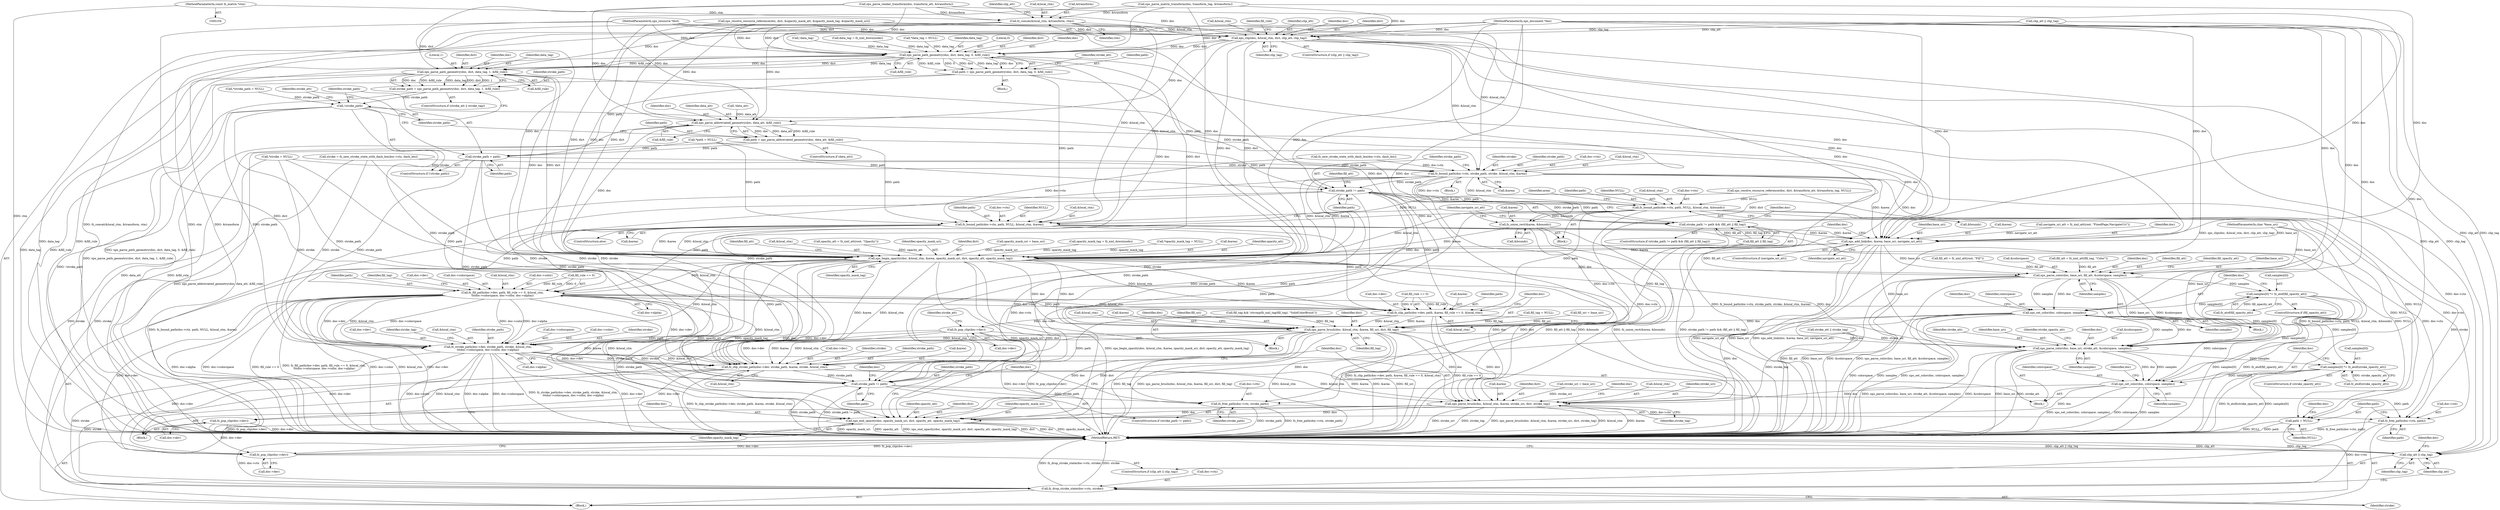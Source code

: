 digraph "0_ghostscript_60dabde18d7fe12b19da8b509bdfee9cc886aafc_3@pointer" {
"1000106" [label="(MethodParameterIn,const fz_matrix *ctm)"];
"1000664" [label="(Call,fz_concat(&local_ctm, &transform, ctm))"];
"1000674" [label="(Call,xps_clip(doc, &local_ctm, dict, clip_att, clip_tag))"];
"1000688" [label="(Call,xps_parse_abbreviated_geometry(doc, data_att, &fill_rule))"];
"1000686" [label="(Call,path = xps_parse_abbreviated_geometry(doc, data_att, &fill_rule))"];
"1000722" [label="(Call,stroke_path = path)"];
"1000730" [label="(Call,fz_bound_path(doc->ctx, stroke_path, stroke, &local_ctm, &area))"];
"1000742" [label="(Call,stroke_path != path)"];
"1000741" [label="(Call,stroke_path != path && (fill_att || fill_tag))"];
"1000750" [label="(Call,fz_bound_path(doc->ctx, path, NULL, &local_ctm, &bounds))"];
"1000760" [label="(Call,fz_union_rect(&area, &bounds))"];
"1000778" [label="(Call,xps_add_link(doc, &area, base_uri, navigate_uri_att))"];
"1000784" [label="(Call,xps_begin_opacity(doc, &local_ctm, &area, opacity_mask_uri, dict, opacity_att, opacity_mask_tag))"];
"1000797" [label="(Call,xps_parse_color(doc, base_uri, fill_att, &colorspace, samples))"];
"1000806" [label="(Call,samples[0] *= fz_atof(fill_opacity_att))"];
"1000812" [label="(Call,xps_set_color(doc, colorspace, samples))"];
"1000850" [label="(Call,xps_parse_brush(doc, &local_ctm, &area, fill_uri, dict, fill_tag))"];
"1000866" [label="(Call,xps_parse_color(doc, base_uri, stroke_att, &colorspace, samples))"];
"1000875" [label="(Call,samples[0] *= fz_atof(stroke_opacity_att))"];
"1000881" [label="(Call,xps_set_color(doc, colorspace, samples))"];
"1000915" [label="(Call,xps_parse_brush(doc, &local_ctm, &area, stroke_uri, dict, stroke_tag))"];
"1000928" [label="(Call,xps_end_opacity(doc, opacity_mask_uri, dict, opacity_att, opacity_mask_tag))"];
"1000885" [label="(Call,fz_stroke_path(doc->dev, stroke_path, stroke, &local_ctm,\n\t\t\tdoc->colorspace, doc->color, doc->alpha))"];
"1000905" [label="(Call,fz_clip_stroke_path(doc->dev, stroke_path, &area, stroke, &local_ctm))"];
"1000924" [label="(Call,fz_pop_clip(doc->dev))"];
"1000960" [label="(Call,fz_pop_clip(doc->dev))"];
"1000935" [label="(Call,stroke_path != path)"];
"1000938" [label="(Call,fz_free_path(doc->ctx, stroke_path))"];
"1000943" [label="(Call,fz_free_path(doc->ctx, path))"];
"1000951" [label="(Call,fz_drop_stroke_state(doc->ctx, stroke))"];
"1000816" [label="(Call,fz_fill_path(doc->dev, path, fill_rule == 0, &local_ctm,\n\t\t\tdoc->colorspace, doc->color, doc->alpha))"];
"1000838" [label="(Call,fz_clip_path(doc->dev, path, &area, fill_rule == 0, &local_ctm))"];
"1000859" [label="(Call,fz_pop_clip(doc->dev))"];
"1000948" [label="(Call,path = NULL)"];
"1000766" [label="(Call,fz_bound_path(doc->ctx, path, NULL, &local_ctm, &area))"];
"1000699" [label="(Call,xps_parse_path_geometry(doc, dict, data_tag, 0, &fill_rule))"];
"1000697" [label="(Call,path = xps_parse_path_geometry(doc, dict, data_tag, 0, &fill_rule))"];
"1000712" [label="(Call,xps_parse_path_geometry(doc, dict, data_tag, 1, &fill_rule))"];
"1000710" [label="(Call,stroke_path = xps_parse_path_geometry(doc, dict, data_tag, 1, &fill_rule))"];
"1000720" [label="(Call,!stroke_path)"];
"1000957" [label="(Call,clip_att || clip_tag)"];
"1000422" [label="(Call,fill_tag = NULL)"];
"1000869" [label="(Identifier,stroke_att)"];
"1000731" [label="(Call,doc->ctx)"];
"1000700" [label="(Identifier,doc)"];
"1000171" [label="(Call,*path = NULL)"];
"1000686" [label="(Call,path = xps_parse_abbreviated_geometry(doc, data_att, &fill_rule))"];
"1000795" [label="(Identifier,fill_att)"];
"1000930" [label="(Identifier,opacity_mask_uri)"];
"1000786" [label="(Call,&local_ctm)"];
"1000672" [label="(Identifier,clip_att)"];
"1000387" [label="(Call,xps_resolve_resource_reference(doc, dict, &opacity_mask_att, &opacity_mask_tag, &opacity_mask_uri))"];
"1000919" [label="(Call,&area)"];
"1000960" [label="(Call,fz_pop_clip(doc->dev))"];
"1000687" [label="(Identifier,path)"];
"1000689" [label="(Identifier,doc)"];
"1000726" [label="(Call,stroke_att || stroke_tag)"];
"1000829" [label="(Call,doc->color)"];
"1000400" [label="(Call,!data_tag)"];
"1000799" [label="(Identifier,base_uri)"];
"1000925" [label="(Call,doc->dev)"];
"1000868" [label="(Identifier,base_uri)"];
"1000782" [label="(Identifier,base_uri)"];
"1000765" [label="(ControlStructure,else)"];
"1000780" [label="(Call,&area)"];
"1000876" [label="(Call,samples[0])"];
"1000210" [label="(Call,opacity_att = fz_xml_att(root, \"Opacity\"))"];
"1000932" [label="(Identifier,opacity_att)"];
"1000783" [label="(Identifier,navigate_uri_att)"];
"1000821" [label="(Call,fill_rule == 0)"];
"1000912" [label="(Identifier,stroke)"];
"1000727" [label="(Identifier,stroke_att)"];
"1000922" [label="(Identifier,dict)"];
"1000884" [label="(Identifier,samples)"];
"1000859" [label="(Call,fz_pop_clip(doc->dev))"];
"1000674" [label="(Call,xps_clip(doc, &local_ctm, dict, clip_att, clip_tag))"];
"1000336" [label="(Call,fill_uri = base_uri)"];
"1000813" [label="(Identifier,doc)"];
"1000909" [label="(Identifier,stroke_path)"];
"1000785" [label="(Identifier,doc)"];
"1000260" [label="(Call,navigate_uri_att = fz_xml_att(root, \"FixedPage.NavigateUri\"))"];
"1000893" [label="(Call,doc->colorspace)"];
"1000820" [label="(Identifier,path)"];
"1000742" [label="(Call,stroke_path != path)"];
"1000864" [label="(Identifier,stroke_att)"];
"1000904" [label="(Block,)"];
"1000200" [label="(Call,fill_att = fz_xml_att(root, \"Fill\"))"];
"1000723" [label="(Identifier,stroke_path)"];
"1000950" [label="(Identifier,NULL)"];
"1000106" [label="(MethodParameterIn,const fz_matrix *ctm)"];
"1000949" [label="(Identifier,path)"];
"1000937" [label="(Identifier,path)"];
"1000807" [label="(Call,samples[0])"];
"1000947" [label="(Identifier,path)"];
"1000910" [label="(Call,&area)"];
"1000778" [label="(Call,xps_add_link(doc, &area, base_uri, navigate_uri_att))"];
"1000896" [label="(Call,doc->color)"];
"1000944" [label="(Call,doc->ctx)"];
"1000736" [label="(Call,&local_ctm)"];
"1000890" [label="(Identifier,stroke)"];
"1000722" [label="(Call,stroke_path = path)"];
"1000866" [label="(Call,xps_parse_color(doc, base_uri, stroke_att, &colorspace, samples))"];
"1000815" [label="(Identifier,samples)"];
"1000934" [label="(ControlStructure,if (stroke_path != path))"];
"1000852" [label="(Call,&local_ctm)"];
"1000774" [label="(Call,&area)"];
"1000790" [label="(Identifier,opacity_mask_uri)"];
"1000743" [label="(Identifier,stroke_path)"];
"1000886" [label="(Call,doc->dev)"];
"1000758" [label="(Call,&bounds)"];
"1000836" [label="(Identifier,fill_tag)"];
"1000839" [label="(Call,doc->dev)"];
"1000361" [label="(Call,xps_resolve_resource_reference(doc, dict, &transform_att, &transform_tag, NULL))"];
"1000791" [label="(Identifier,dict)"];
"1000697" [label="(Call,path = xps_parse_path_geometry(doc, dict, data_tag, 0, &fill_rule))"];
"1000955" [label="(Identifier,stroke)"];
"1000744" [label="(Identifier,path)"];
"1000678" [label="(Identifier,dict)"];
"1000817" [label="(Call,doc->dev)"];
"1000763" [label="(Call,&bounds)"];
"1000716" [label="(Literal,1)"];
"1000708" [label="(Identifier,stroke_att)"];
"1000838" [label="(Call,fz_clip_path(doc->dev, path, &area, fill_rule == 0, &local_ctm))"];
"1000903" [label="(Identifier,stroke_tag)"];
"1000933" [label="(Identifier,opacity_mask_tag)"];
"1000684" [label="(ControlStructure,if (data_att))"];
"1000751" [label="(Call,doc->ctx)"];
"1000688" [label="(Call,xps_parse_abbreviated_geometry(doc, data_att, &fill_rule))"];
"1000691" [label="(Call,&fill_rule)"];
"1000676" [label="(Call,&local_ctm)"];
"1000810" [label="(Call,fz_atof(fill_opacity_att))"];
"1000696" [label="(Block,)"];
"1000710" [label="(Call,stroke_path = xps_parse_path_geometry(doc, dict, data_tag, 1, &fill_rule))"];
"1000854" [label="(Call,&area)"];
"1000766" [label="(Call,fz_bound_path(doc->ctx, path, NULL, &local_ctm, &area))"];
"1000175" [label="(Call,*stroke_path = NULL)"];
"1000929" [label="(Identifier,doc)"];
"1000342" [label="(Call,opacity_mask_uri = base_uri)"];
"1000712" [label="(Call,xps_parse_path_geometry(doc, dict, data_tag, 1, &fill_rule))"];
"1000883" [label="(Identifier,colorspace)"];
"1000745" [label="(Call,fill_att || fill_tag)"];
"1000762" [label="(Identifier,area)"];
"1000292" [label="(Call,opacity_mask_tag = fz_xml_down(node))"];
"1000717" [label="(Call,&fill_rule)"];
"1000754" [label="(Identifier,path)"];
"1000891" [label="(Call,&local_ctm)"];
"1000845" [label="(Call,fill_rule == 0)"];
"1000713" [label="(Identifier,doc)"];
"1000704" [label="(Call,&fill_rule)"];
"1000485" [label="(Call,stroke = fz_new_stroke_state_with_dash_len(doc->ctx, dash_len))"];
"1000143" [label="(Call,*opacity_mask_tag = NULL)"];
"1000665" [label="(Call,&local_ctm)"];
"1000724" [label="(Identifier,path)"];
"1000777" [label="(Identifier,navigate_uri_att)"];
"1000861" [label="(Identifier,doc)"];
"1000942" [label="(Identifier,stroke_path)"];
"1000915" [label="(Call,xps_parse_brush(doc, &local_ctm, &area, stroke_uri, dict, stroke_tag))"];
"1000680" [label="(Identifier,clip_tag)"];
"1000719" [label="(ControlStructure,if (!stroke_path))"];
"1000772" [label="(Call,&local_ctm)"];
"1000720" [label="(Call,!stroke_path)"];
"1000748" [label="(Block,)"];
"1000735" [label="(Identifier,stroke)"];
"1000945" [label="(Identifier,doc)"];
"1000729" [label="(Block,)"];
"1000875" [label="(Call,samples[0] *= fz_atof(stroke_opacity_att))"];
"1000887" [label="(Identifier,doc)"];
"1000906" [label="(Call,doc->dev)"];
"1000740" [label="(ControlStructure,if (stroke_path != path && (fill_att || fill_tag)))"];
"1000837" [label="(Block,)"];
"1000940" [label="(Identifier,doc)"];
"1000928" [label="(Call,xps_end_opacity(doc, opacity_mask_uri, dict, opacity_att, opacity_mask_tag))"];
"1000682" [label="(Identifier,fill_rule)"];
"1000801" [label="(Call,&colorspace)"];
"1000755" [label="(Identifier,NULL)"];
"1000826" [label="(Call,doc->colorspace)"];
"1000339" [label="(Call,stroke_uri = base_uri)"];
"1000690" [label="(Identifier,data_att)"];
"1000850" [label="(Call,xps_parse_brush(doc, &local_ctm, &area, fill_uri, dict, fill_tag))"];
"1000804" [label="(ControlStructure,if (fill_opacity_att))"];
"1000926" [label="(Identifier,doc)"];
"1000741" [label="(Call,stroke_path != path && (fill_att || fill_tag))"];
"1000905" [label="(Call,fz_clip_stroke_path(doc->dev, stroke_path, &area, stroke, &local_ctm))"];
"1000752" [label="(Identifier,doc)"];
"1000952" [label="(Call,doc->ctx)"];
"1000699" [label="(Call,xps_parse_path_geometry(doc, dict, data_tag, 0, &fill_rule))"];
"1000734" [label="(Identifier,stroke_path)"];
"1000164" [label="(Call,*stroke = NULL)"];
"1000750" [label="(Call,fz_bound_path(doc->ctx, path, NULL, &local_ctm, &bounds))"];
"1000779" [label="(Identifier,doc)"];
"1000706" [label="(ControlStructure,if (stroke_att || stroke_tag))"];
"1000698" [label="(Identifier,path)"];
"1000669" [label="(Identifier,ctm)"];
"1000332" [label="(Call,data_tag = fz_xml_down(node))"];
"1000865" [label="(Block,)"];
"1000667" [label="(Call,&transform)"];
"1000818" [label="(Identifier,doc)"];
"1000784" [label="(Call,xps_begin_opacity(doc, &local_ctm, &area, opacity_mask_uri, dict, opacity_att, opacity_mask_tag))"];
"1000105" [label="(MethodParameterIn,xps_document *doc)"];
"1000948" [label="(Call,path = NULL)"];
"1000899" [label="(Call,doc->alpha)"];
"1000879" [label="(Call,fz_atof(stroke_opacity_att))"];
"1000761" [label="(Call,&area)"];
"1000417" [label="(Call,fill_att = fz_xml_att(fill_tag, \"Color\"))"];
"1000953" [label="(Identifier,doc)"];
"1000131" [label="(Call,*data_tag = NULL)"];
"1000889" [label="(Identifier,stroke_path)"];
"1000951" [label="(Call,fz_drop_stroke_state(doc->ctx, stroke))"];
"1000793" [label="(Identifier,opacity_mask_tag)"];
"1000848" [label="(Call,&local_ctm)"];
"1000939" [label="(Call,doc->ctx)"];
"1000923" [label="(Identifier,stroke_tag)"];
"1000816" [label="(Call,fz_fill_path(doc->dev, path, fill_rule == 0, &local_ctm,\n\t\t\tdoc->colorspace, doc->color, doc->alpha))"];
"1000398" [label="(Call,!data_att)"];
"1000856" [label="(Identifier,fill_uri)"];
"1000788" [label="(Call,&area)"];
"1000792" [label="(Identifier,opacity_att)"];
"1000798" [label="(Identifier,doc)"];
"1000702" [label="(Identifier,data_tag)"];
"1000924" [label="(Call,fz_pop_clip(doc->dev))"];
"1000703" [label="(Literal,0)"];
"1000882" [label="(Identifier,doc)"];
"1000814" [label="(Identifier,colorspace)"];
"1000881" [label="(Call,xps_set_color(doc, colorspace, samples))"];
"1000916" [label="(Identifier,doc)"];
"1000943" [label="(Call,fz_free_path(doc->ctx, path))"];
"1000800" [label="(Identifier,fill_att)"];
"1000770" [label="(Identifier,path)"];
"1000885" [label="(Call,fz_stroke_path(doc->dev, stroke_path, stroke, &local_ctm,\n\t\t\tdoc->colorspace, doc->color, doc->alpha))"];
"1000858" [label="(Identifier,fill_tag)"];
"1000760" [label="(Call,fz_union_rect(&area, &bounds))"];
"1000805" [label="(Identifier,fill_opacity_att)"];
"1000404" [label="(Call,fill_tag && !strcmp(fz_xml_tag(fill_tag), \"SolidColorBrush\"))"];
"1000730" [label="(Call,fz_bound_path(doc->ctx, stroke_path, stroke, &local_ctm, &area))"];
"1000832" [label="(Call,doc->alpha)"];
"1000652" [label="(Call,xps_parse_render_transform(doc, transform_att, &transform))"];
"1000659" [label="(Call,xps_parse_matrix_transform(doc, transform_tag, &transform))"];
"1000664" [label="(Call,fz_concat(&local_ctm, &transform, ctm))"];
"1000958" [label="(Identifier,clip_att)"];
"1000796" [label="(Block,)"];
"1000806" [label="(Call,samples[0] *= fz_atof(fill_opacity_att))"];
"1000803" [label="(Identifier,samples)"];
"1000913" [label="(Call,&local_ctm)"];
"1000961" [label="(Call,doc->dev)"];
"1000959" [label="(Identifier,clip_tag)"];
"1000873" [label="(ControlStructure,if (stroke_opacity_att))"];
"1000851" [label="(Identifier,doc)"];
"1000714" [label="(Identifier,dict)"];
"1000964" [label="(MethodReturn,RET)"];
"1000936" [label="(Identifier,stroke_path)"];
"1000872" [label="(Identifier,samples)"];
"1000962" [label="(Identifier,doc)"];
"1000107" [label="(MethodParameterIn,char *base_uri)"];
"1000671" [label="(Call,clip_att || clip_tag)"];
"1000746" [label="(Identifier,fill_att)"];
"1000917" [label="(Call,&local_ctm)"];
"1000767" [label="(Call,doc->ctx)"];
"1000721" [label="(Identifier,stroke_path)"];
"1000957" [label="(Call,clip_att || clip_tag)"];
"1000797" [label="(Call,xps_parse_color(doc, base_uri, fill_att, &colorspace, samples))"];
"1000711" [label="(Identifier,stroke_path)"];
"1000935" [label="(Call,stroke_path != path)"];
"1000771" [label="(Identifier,NULL)"];
"1000756" [label="(Call,&local_ctm)"];
"1000874" [label="(Identifier,stroke_opacity_att)"];
"1000931" [label="(Identifier,dict)"];
"1000843" [label="(Call,&area)"];
"1000857" [label="(Identifier,dict)"];
"1000867" [label="(Identifier,doc)"];
"1000824" [label="(Call,&local_ctm)"];
"1000701" [label="(Identifier,dict)"];
"1000842" [label="(Identifier,path)"];
"1000860" [label="(Call,doc->dev)"];
"1000679" [label="(Identifier,clip_att)"];
"1000108" [label="(MethodParameterIn,xps_resource *dict)"];
"1000738" [label="(Call,&area)"];
"1000938" [label="(Call,fz_free_path(doc->ctx, stroke_path))"];
"1000870" [label="(Call,&colorspace)"];
"1000921" [label="(Identifier,stroke_uri)"];
"1000670" [label="(ControlStructure,if (clip_att || clip_tag))"];
"1000675" [label="(Identifier,doc)"];
"1000487" [label="(Call,fz_new_stroke_state_with_dash_len(doc->ctx, dash_len))"];
"1000956" [label="(ControlStructure,if (clip_att || clip_tag))"];
"1000715" [label="(Identifier,data_tag)"];
"1000812" [label="(Call,xps_set_color(doc, colorspace, samples))"];
"1000776" [label="(ControlStructure,if (navigate_uri_att))"];
"1000110" [label="(Block,)"];
"1000106" -> "1000104"  [label="AST: "];
"1000106" -> "1000964"  [label="DDG: ctm"];
"1000106" -> "1000664"  [label="DDG: ctm"];
"1000664" -> "1000110"  [label="AST: "];
"1000664" -> "1000669"  [label="CFG: "];
"1000665" -> "1000664"  [label="AST: "];
"1000667" -> "1000664"  [label="AST: "];
"1000669" -> "1000664"  [label="AST: "];
"1000672" -> "1000664"  [label="CFG: "];
"1000664" -> "1000964"  [label="DDG: fz_concat(&local_ctm, &transform, ctm)"];
"1000664" -> "1000964"  [label="DDG: ctm"];
"1000664" -> "1000964"  [label="DDG: &transform"];
"1000652" -> "1000664"  [label="DDG: &transform"];
"1000659" -> "1000664"  [label="DDG: &transform"];
"1000664" -> "1000674"  [label="DDG: &local_ctm"];
"1000664" -> "1000730"  [label="DDG: &local_ctm"];
"1000664" -> "1000766"  [label="DDG: &local_ctm"];
"1000674" -> "1000670"  [label="AST: "];
"1000674" -> "1000680"  [label="CFG: "];
"1000675" -> "1000674"  [label="AST: "];
"1000676" -> "1000674"  [label="AST: "];
"1000678" -> "1000674"  [label="AST: "];
"1000679" -> "1000674"  [label="AST: "];
"1000680" -> "1000674"  [label="AST: "];
"1000682" -> "1000674"  [label="CFG: "];
"1000674" -> "1000964"  [label="DDG: xps_clip(doc, &local_ctm, dict, clip_att, clip_tag)"];
"1000659" -> "1000674"  [label="DDG: doc"];
"1000387" -> "1000674"  [label="DDG: doc"];
"1000387" -> "1000674"  [label="DDG: dict"];
"1000652" -> "1000674"  [label="DDG: doc"];
"1000105" -> "1000674"  [label="DDG: doc"];
"1000108" -> "1000674"  [label="DDG: dict"];
"1000671" -> "1000674"  [label="DDG: clip_att"];
"1000671" -> "1000674"  [label="DDG: clip_tag"];
"1000674" -> "1000688"  [label="DDG: doc"];
"1000674" -> "1000699"  [label="DDG: doc"];
"1000674" -> "1000699"  [label="DDG: dict"];
"1000674" -> "1000730"  [label="DDG: &local_ctm"];
"1000674" -> "1000766"  [label="DDG: &local_ctm"];
"1000674" -> "1000778"  [label="DDG: doc"];
"1000674" -> "1000784"  [label="DDG: doc"];
"1000674" -> "1000784"  [label="DDG: dict"];
"1000674" -> "1000957"  [label="DDG: clip_att"];
"1000674" -> "1000957"  [label="DDG: clip_tag"];
"1000688" -> "1000686"  [label="AST: "];
"1000688" -> "1000691"  [label="CFG: "];
"1000689" -> "1000688"  [label="AST: "];
"1000690" -> "1000688"  [label="AST: "];
"1000691" -> "1000688"  [label="AST: "];
"1000686" -> "1000688"  [label="CFG: "];
"1000688" -> "1000964"  [label="DDG: data_att"];
"1000688" -> "1000964"  [label="DDG: &fill_rule"];
"1000688" -> "1000686"  [label="DDG: doc"];
"1000688" -> "1000686"  [label="DDG: data_att"];
"1000688" -> "1000686"  [label="DDG: &fill_rule"];
"1000659" -> "1000688"  [label="DDG: doc"];
"1000387" -> "1000688"  [label="DDG: doc"];
"1000652" -> "1000688"  [label="DDG: doc"];
"1000105" -> "1000688"  [label="DDG: doc"];
"1000398" -> "1000688"  [label="DDG: data_att"];
"1000688" -> "1000778"  [label="DDG: doc"];
"1000688" -> "1000784"  [label="DDG: doc"];
"1000686" -> "1000684"  [label="AST: "];
"1000687" -> "1000686"  [label="AST: "];
"1000721" -> "1000686"  [label="CFG: "];
"1000686" -> "1000964"  [label="DDG: xps_parse_abbreviated_geometry(doc, data_att, &fill_rule)"];
"1000686" -> "1000722"  [label="DDG: path"];
"1000686" -> "1000742"  [label="DDG: path"];
"1000686" -> "1000766"  [label="DDG: path"];
"1000722" -> "1000719"  [label="AST: "];
"1000722" -> "1000724"  [label="CFG: "];
"1000723" -> "1000722"  [label="AST: "];
"1000724" -> "1000722"  [label="AST: "];
"1000727" -> "1000722"  [label="CFG: "];
"1000171" -> "1000722"  [label="DDG: path"];
"1000697" -> "1000722"  [label="DDG: path"];
"1000722" -> "1000730"  [label="DDG: stroke_path"];
"1000722" -> "1000885"  [label="DDG: stroke_path"];
"1000722" -> "1000905"  [label="DDG: stroke_path"];
"1000722" -> "1000935"  [label="DDG: stroke_path"];
"1000730" -> "1000729"  [label="AST: "];
"1000730" -> "1000738"  [label="CFG: "];
"1000731" -> "1000730"  [label="AST: "];
"1000734" -> "1000730"  [label="AST: "];
"1000735" -> "1000730"  [label="AST: "];
"1000736" -> "1000730"  [label="AST: "];
"1000738" -> "1000730"  [label="AST: "];
"1000743" -> "1000730"  [label="CFG: "];
"1000730" -> "1000964"  [label="DDG: fz_bound_path(doc->ctx, stroke_path, stroke, &local_ctm, &area)"];
"1000487" -> "1000730"  [label="DDG: doc->ctx"];
"1000720" -> "1000730"  [label="DDG: stroke_path"];
"1000485" -> "1000730"  [label="DDG: stroke"];
"1000164" -> "1000730"  [label="DDG: stroke"];
"1000730" -> "1000742"  [label="DDG: stroke_path"];
"1000730" -> "1000750"  [label="DDG: doc->ctx"];
"1000730" -> "1000750"  [label="DDG: &local_ctm"];
"1000730" -> "1000760"  [label="DDG: &area"];
"1000730" -> "1000778"  [label="DDG: &area"];
"1000730" -> "1000784"  [label="DDG: &local_ctm"];
"1000730" -> "1000784"  [label="DDG: &area"];
"1000730" -> "1000885"  [label="DDG: stroke"];
"1000730" -> "1000905"  [label="DDG: stroke"];
"1000730" -> "1000938"  [label="DDG: doc->ctx"];
"1000730" -> "1000943"  [label="DDG: doc->ctx"];
"1000730" -> "1000951"  [label="DDG: stroke"];
"1000742" -> "1000741"  [label="AST: "];
"1000742" -> "1000744"  [label="CFG: "];
"1000743" -> "1000742"  [label="AST: "];
"1000744" -> "1000742"  [label="AST: "];
"1000746" -> "1000742"  [label="CFG: "];
"1000741" -> "1000742"  [label="CFG: "];
"1000742" -> "1000741"  [label="DDG: stroke_path"];
"1000742" -> "1000741"  [label="DDG: path"];
"1000697" -> "1000742"  [label="DDG: path"];
"1000171" -> "1000742"  [label="DDG: path"];
"1000742" -> "1000750"  [label="DDG: path"];
"1000742" -> "1000816"  [label="DDG: path"];
"1000742" -> "1000838"  [label="DDG: path"];
"1000742" -> "1000885"  [label="DDG: stroke_path"];
"1000742" -> "1000905"  [label="DDG: stroke_path"];
"1000742" -> "1000935"  [label="DDG: stroke_path"];
"1000742" -> "1000935"  [label="DDG: path"];
"1000741" -> "1000740"  [label="AST: "];
"1000741" -> "1000745"  [label="CFG: "];
"1000745" -> "1000741"  [label="AST: "];
"1000752" -> "1000741"  [label="CFG: "];
"1000777" -> "1000741"  [label="CFG: "];
"1000741" -> "1000964"  [label="DDG: fill_att || fill_tag"];
"1000741" -> "1000964"  [label="DDG: stroke_path != path && (fill_att || fill_tag)"];
"1000745" -> "1000741"  [label="DDG: fill_att"];
"1000745" -> "1000741"  [label="DDG: fill_tag"];
"1000750" -> "1000748"  [label="AST: "];
"1000750" -> "1000758"  [label="CFG: "];
"1000751" -> "1000750"  [label="AST: "];
"1000754" -> "1000750"  [label="AST: "];
"1000755" -> "1000750"  [label="AST: "];
"1000756" -> "1000750"  [label="AST: "];
"1000758" -> "1000750"  [label="AST: "];
"1000762" -> "1000750"  [label="CFG: "];
"1000750" -> "1000964"  [label="DDG: fz_bound_path(doc->ctx, path, NULL, &local_ctm, &bounds)"];
"1000361" -> "1000750"  [label="DDG: NULL"];
"1000750" -> "1000760"  [label="DDG: &bounds"];
"1000750" -> "1000784"  [label="DDG: &local_ctm"];
"1000750" -> "1000816"  [label="DDG: path"];
"1000750" -> "1000838"  [label="DDG: path"];
"1000750" -> "1000935"  [label="DDG: path"];
"1000750" -> "1000938"  [label="DDG: doc->ctx"];
"1000750" -> "1000943"  [label="DDG: doc->ctx"];
"1000750" -> "1000948"  [label="DDG: NULL"];
"1000760" -> "1000748"  [label="AST: "];
"1000760" -> "1000763"  [label="CFG: "];
"1000761" -> "1000760"  [label="AST: "];
"1000763" -> "1000760"  [label="AST: "];
"1000777" -> "1000760"  [label="CFG: "];
"1000760" -> "1000964"  [label="DDG: fz_union_rect(&area, &bounds)"];
"1000760" -> "1000964"  [label="DDG: &bounds"];
"1000760" -> "1000778"  [label="DDG: &area"];
"1000760" -> "1000784"  [label="DDG: &area"];
"1000778" -> "1000776"  [label="AST: "];
"1000778" -> "1000783"  [label="CFG: "];
"1000779" -> "1000778"  [label="AST: "];
"1000780" -> "1000778"  [label="AST: "];
"1000782" -> "1000778"  [label="AST: "];
"1000783" -> "1000778"  [label="AST: "];
"1000785" -> "1000778"  [label="CFG: "];
"1000778" -> "1000964"  [label="DDG: navigate_uri_att"];
"1000778" -> "1000964"  [label="DDG: base_uri"];
"1000778" -> "1000964"  [label="DDG: xps_add_link(doc, &area, base_uri, navigate_uri_att)"];
"1000699" -> "1000778"  [label="DDG: doc"];
"1000659" -> "1000778"  [label="DDG: doc"];
"1000387" -> "1000778"  [label="DDG: doc"];
"1000652" -> "1000778"  [label="DDG: doc"];
"1000712" -> "1000778"  [label="DDG: doc"];
"1000105" -> "1000778"  [label="DDG: doc"];
"1000766" -> "1000778"  [label="DDG: &area"];
"1000107" -> "1000778"  [label="DDG: base_uri"];
"1000260" -> "1000778"  [label="DDG: navigate_uri_att"];
"1000778" -> "1000784"  [label="DDG: doc"];
"1000778" -> "1000784"  [label="DDG: &area"];
"1000778" -> "1000797"  [label="DDG: base_uri"];
"1000778" -> "1000866"  [label="DDG: base_uri"];
"1000784" -> "1000110"  [label="AST: "];
"1000784" -> "1000793"  [label="CFG: "];
"1000785" -> "1000784"  [label="AST: "];
"1000786" -> "1000784"  [label="AST: "];
"1000788" -> "1000784"  [label="AST: "];
"1000790" -> "1000784"  [label="AST: "];
"1000791" -> "1000784"  [label="AST: "];
"1000792" -> "1000784"  [label="AST: "];
"1000793" -> "1000784"  [label="AST: "];
"1000795" -> "1000784"  [label="CFG: "];
"1000784" -> "1000964"  [label="DDG: &area"];
"1000784" -> "1000964"  [label="DDG: &local_ctm"];
"1000784" -> "1000964"  [label="DDG: xps_begin_opacity(doc, &local_ctm, &area, opacity_mask_uri, dict, opacity_att, opacity_mask_tag)"];
"1000699" -> "1000784"  [label="DDG: doc"];
"1000699" -> "1000784"  [label="DDG: dict"];
"1000659" -> "1000784"  [label="DDG: doc"];
"1000387" -> "1000784"  [label="DDG: doc"];
"1000387" -> "1000784"  [label="DDG: dict"];
"1000652" -> "1000784"  [label="DDG: doc"];
"1000712" -> "1000784"  [label="DDG: doc"];
"1000712" -> "1000784"  [label="DDG: dict"];
"1000105" -> "1000784"  [label="DDG: doc"];
"1000766" -> "1000784"  [label="DDG: &local_ctm"];
"1000766" -> "1000784"  [label="DDG: &area"];
"1000342" -> "1000784"  [label="DDG: opacity_mask_uri"];
"1000108" -> "1000784"  [label="DDG: dict"];
"1000210" -> "1000784"  [label="DDG: opacity_att"];
"1000292" -> "1000784"  [label="DDG: opacity_mask_tag"];
"1000143" -> "1000784"  [label="DDG: opacity_mask_tag"];
"1000784" -> "1000797"  [label="DDG: doc"];
"1000784" -> "1000816"  [label="DDG: &local_ctm"];
"1000784" -> "1000838"  [label="DDG: &area"];
"1000784" -> "1000838"  [label="DDG: &local_ctm"];
"1000784" -> "1000850"  [label="DDG: doc"];
"1000784" -> "1000850"  [label="DDG: dict"];
"1000784" -> "1000866"  [label="DDG: doc"];
"1000784" -> "1000885"  [label="DDG: &local_ctm"];
"1000784" -> "1000905"  [label="DDG: &area"];
"1000784" -> "1000905"  [label="DDG: &local_ctm"];
"1000784" -> "1000915"  [label="DDG: doc"];
"1000784" -> "1000915"  [label="DDG: dict"];
"1000784" -> "1000928"  [label="DDG: doc"];
"1000784" -> "1000928"  [label="DDG: opacity_mask_uri"];
"1000784" -> "1000928"  [label="DDG: dict"];
"1000784" -> "1000928"  [label="DDG: opacity_att"];
"1000784" -> "1000928"  [label="DDG: opacity_mask_tag"];
"1000797" -> "1000796"  [label="AST: "];
"1000797" -> "1000803"  [label="CFG: "];
"1000798" -> "1000797"  [label="AST: "];
"1000799" -> "1000797"  [label="AST: "];
"1000800" -> "1000797"  [label="AST: "];
"1000801" -> "1000797"  [label="AST: "];
"1000803" -> "1000797"  [label="AST: "];
"1000805" -> "1000797"  [label="CFG: "];
"1000797" -> "1000964"  [label="DDG: fill_att"];
"1000797" -> "1000964"  [label="DDG: base_uri"];
"1000797" -> "1000964"  [label="DDG: &colorspace"];
"1000797" -> "1000964"  [label="DDG: xps_parse_color(doc, base_uri, fill_att, &colorspace, samples)"];
"1000105" -> "1000797"  [label="DDG: doc"];
"1000107" -> "1000797"  [label="DDG: base_uri"];
"1000200" -> "1000797"  [label="DDG: fill_att"];
"1000745" -> "1000797"  [label="DDG: fill_att"];
"1000417" -> "1000797"  [label="DDG: fill_att"];
"1000797" -> "1000806"  [label="DDG: samples"];
"1000797" -> "1000812"  [label="DDG: doc"];
"1000797" -> "1000812"  [label="DDG: samples"];
"1000797" -> "1000866"  [label="DDG: base_uri"];
"1000797" -> "1000866"  [label="DDG: &colorspace"];
"1000806" -> "1000804"  [label="AST: "];
"1000806" -> "1000810"  [label="CFG: "];
"1000807" -> "1000806"  [label="AST: "];
"1000810" -> "1000806"  [label="AST: "];
"1000813" -> "1000806"  [label="CFG: "];
"1000806" -> "1000964"  [label="DDG: fz_atof(fill_opacity_att)"];
"1000806" -> "1000964"  [label="DDG: samples[0]"];
"1000810" -> "1000806"  [label="DDG: fill_opacity_att"];
"1000806" -> "1000812"  [label="DDG: samples[0]"];
"1000806" -> "1000866"  [label="DDG: samples[0]"];
"1000806" -> "1000875"  [label="DDG: samples[0]"];
"1000806" -> "1000881"  [label="DDG: samples[0]"];
"1000812" -> "1000796"  [label="AST: "];
"1000812" -> "1000815"  [label="CFG: "];
"1000813" -> "1000812"  [label="AST: "];
"1000814" -> "1000812"  [label="AST: "];
"1000815" -> "1000812"  [label="AST: "];
"1000818" -> "1000812"  [label="CFG: "];
"1000812" -> "1000964"  [label="DDG: colorspace"];
"1000812" -> "1000964"  [label="DDG: samples"];
"1000812" -> "1000964"  [label="DDG: xps_set_color(doc, colorspace, samples)"];
"1000105" -> "1000812"  [label="DDG: doc"];
"1000812" -> "1000850"  [label="DDG: doc"];
"1000812" -> "1000866"  [label="DDG: doc"];
"1000812" -> "1000866"  [label="DDG: samples"];
"1000812" -> "1000881"  [label="DDG: colorspace"];
"1000812" -> "1000915"  [label="DDG: doc"];
"1000812" -> "1000928"  [label="DDG: doc"];
"1000850" -> "1000837"  [label="AST: "];
"1000850" -> "1000858"  [label="CFG: "];
"1000851" -> "1000850"  [label="AST: "];
"1000852" -> "1000850"  [label="AST: "];
"1000854" -> "1000850"  [label="AST: "];
"1000856" -> "1000850"  [label="AST: "];
"1000857" -> "1000850"  [label="AST: "];
"1000858" -> "1000850"  [label="AST: "];
"1000861" -> "1000850"  [label="CFG: "];
"1000850" -> "1000964"  [label="DDG: fill_tag"];
"1000850" -> "1000964"  [label="DDG: xps_parse_brush(doc, &local_ctm, &area, fill_uri, dict, fill_tag)"];
"1000850" -> "1000964"  [label="DDG: &local_ctm"];
"1000850" -> "1000964"  [label="DDG: &area"];
"1000850" -> "1000964"  [label="DDG: fill_uri"];
"1000105" -> "1000850"  [label="DDG: doc"];
"1000838" -> "1000850"  [label="DDG: &local_ctm"];
"1000838" -> "1000850"  [label="DDG: &area"];
"1000336" -> "1000850"  [label="DDG: fill_uri"];
"1000108" -> "1000850"  [label="DDG: dict"];
"1000404" -> "1000850"  [label="DDG: fill_tag"];
"1000745" -> "1000850"  [label="DDG: fill_tag"];
"1000422" -> "1000850"  [label="DDG: fill_tag"];
"1000850" -> "1000866"  [label="DDG: doc"];
"1000850" -> "1000885"  [label="DDG: &local_ctm"];
"1000850" -> "1000905"  [label="DDG: &area"];
"1000850" -> "1000905"  [label="DDG: &local_ctm"];
"1000850" -> "1000915"  [label="DDG: doc"];
"1000850" -> "1000915"  [label="DDG: dict"];
"1000850" -> "1000928"  [label="DDG: doc"];
"1000850" -> "1000928"  [label="DDG: dict"];
"1000866" -> "1000865"  [label="AST: "];
"1000866" -> "1000872"  [label="CFG: "];
"1000867" -> "1000866"  [label="AST: "];
"1000868" -> "1000866"  [label="AST: "];
"1000869" -> "1000866"  [label="AST: "];
"1000870" -> "1000866"  [label="AST: "];
"1000872" -> "1000866"  [label="AST: "];
"1000874" -> "1000866"  [label="CFG: "];
"1000866" -> "1000964"  [label="DDG: xps_parse_color(doc, base_uri, stroke_att, &colorspace, samples)"];
"1000866" -> "1000964"  [label="DDG: &colorspace"];
"1000866" -> "1000964"  [label="DDG: base_uri"];
"1000866" -> "1000964"  [label="DDG: stroke_att"];
"1000105" -> "1000866"  [label="DDG: doc"];
"1000107" -> "1000866"  [label="DDG: base_uri"];
"1000726" -> "1000866"  [label="DDG: stroke_att"];
"1000866" -> "1000875"  [label="DDG: samples"];
"1000866" -> "1000881"  [label="DDG: doc"];
"1000866" -> "1000881"  [label="DDG: samples"];
"1000875" -> "1000873"  [label="AST: "];
"1000875" -> "1000879"  [label="CFG: "];
"1000876" -> "1000875"  [label="AST: "];
"1000879" -> "1000875"  [label="AST: "];
"1000882" -> "1000875"  [label="CFG: "];
"1000875" -> "1000964"  [label="DDG: fz_atof(stroke_opacity_att)"];
"1000875" -> "1000964"  [label="DDG: samples[0]"];
"1000879" -> "1000875"  [label="DDG: stroke_opacity_att"];
"1000875" -> "1000881"  [label="DDG: samples[0]"];
"1000881" -> "1000865"  [label="AST: "];
"1000881" -> "1000884"  [label="CFG: "];
"1000882" -> "1000881"  [label="AST: "];
"1000883" -> "1000881"  [label="AST: "];
"1000884" -> "1000881"  [label="AST: "];
"1000887" -> "1000881"  [label="CFG: "];
"1000881" -> "1000964"  [label="DDG: xps_set_color(doc, colorspace, samples)"];
"1000881" -> "1000964"  [label="DDG: colorspace"];
"1000881" -> "1000964"  [label="DDG: samples"];
"1000105" -> "1000881"  [label="DDG: doc"];
"1000881" -> "1000915"  [label="DDG: doc"];
"1000881" -> "1000928"  [label="DDG: doc"];
"1000915" -> "1000904"  [label="AST: "];
"1000915" -> "1000923"  [label="CFG: "];
"1000916" -> "1000915"  [label="AST: "];
"1000917" -> "1000915"  [label="AST: "];
"1000919" -> "1000915"  [label="AST: "];
"1000921" -> "1000915"  [label="AST: "];
"1000922" -> "1000915"  [label="AST: "];
"1000923" -> "1000915"  [label="AST: "];
"1000926" -> "1000915"  [label="CFG: "];
"1000915" -> "1000964"  [label="DDG: &area"];
"1000915" -> "1000964"  [label="DDG: stroke_uri"];
"1000915" -> "1000964"  [label="DDG: stroke_tag"];
"1000915" -> "1000964"  [label="DDG: xps_parse_brush(doc, &local_ctm, &area, stroke_uri, dict, stroke_tag)"];
"1000915" -> "1000964"  [label="DDG: &local_ctm"];
"1000105" -> "1000915"  [label="DDG: doc"];
"1000905" -> "1000915"  [label="DDG: &local_ctm"];
"1000905" -> "1000915"  [label="DDG: &area"];
"1000339" -> "1000915"  [label="DDG: stroke_uri"];
"1000108" -> "1000915"  [label="DDG: dict"];
"1000726" -> "1000915"  [label="DDG: stroke_tag"];
"1000915" -> "1000928"  [label="DDG: doc"];
"1000915" -> "1000928"  [label="DDG: dict"];
"1000928" -> "1000110"  [label="AST: "];
"1000928" -> "1000933"  [label="CFG: "];
"1000929" -> "1000928"  [label="AST: "];
"1000930" -> "1000928"  [label="AST: "];
"1000931" -> "1000928"  [label="AST: "];
"1000932" -> "1000928"  [label="AST: "];
"1000933" -> "1000928"  [label="AST: "];
"1000936" -> "1000928"  [label="CFG: "];
"1000928" -> "1000964"  [label="DDG: doc"];
"1000928" -> "1000964"  [label="DDG: opacity_mask_tag"];
"1000928" -> "1000964"  [label="DDG: opacity_mask_uri"];
"1000928" -> "1000964"  [label="DDG: opacity_att"];
"1000928" -> "1000964"  [label="DDG: xps_end_opacity(doc, opacity_mask_uri, dict, opacity_att, opacity_mask_tag)"];
"1000928" -> "1000964"  [label="DDG: dict"];
"1000105" -> "1000928"  [label="DDG: doc"];
"1000108" -> "1000928"  [label="DDG: dict"];
"1000885" -> "1000865"  [label="AST: "];
"1000885" -> "1000899"  [label="CFG: "];
"1000886" -> "1000885"  [label="AST: "];
"1000889" -> "1000885"  [label="AST: "];
"1000890" -> "1000885"  [label="AST: "];
"1000891" -> "1000885"  [label="AST: "];
"1000893" -> "1000885"  [label="AST: "];
"1000896" -> "1000885"  [label="AST: "];
"1000899" -> "1000885"  [label="AST: "];
"1000903" -> "1000885"  [label="CFG: "];
"1000885" -> "1000964"  [label="DDG: &local_ctm"];
"1000885" -> "1000964"  [label="DDG: doc->alpha"];
"1000885" -> "1000964"  [label="DDG: doc->colorspace"];
"1000885" -> "1000964"  [label="DDG: fz_stroke_path(doc->dev, stroke_path, stroke, &local_ctm,\n\t\t\tdoc->colorspace, doc->color, doc->alpha)"];
"1000885" -> "1000964"  [label="DDG: doc->dev"];
"1000885" -> "1000964"  [label="DDG: doc->color"];
"1000816" -> "1000885"  [label="DDG: doc->dev"];
"1000816" -> "1000885"  [label="DDG: &local_ctm"];
"1000816" -> "1000885"  [label="DDG: doc->colorspace"];
"1000816" -> "1000885"  [label="DDG: doc->color"];
"1000816" -> "1000885"  [label="DDG: doc->alpha"];
"1000859" -> "1000885"  [label="DDG: doc->dev"];
"1000720" -> "1000885"  [label="DDG: stroke_path"];
"1000485" -> "1000885"  [label="DDG: stroke"];
"1000164" -> "1000885"  [label="DDG: stroke"];
"1000885" -> "1000905"  [label="DDG: doc->dev"];
"1000885" -> "1000905"  [label="DDG: stroke_path"];
"1000885" -> "1000905"  [label="DDG: stroke"];
"1000885" -> "1000905"  [label="DDG: &local_ctm"];
"1000885" -> "1000935"  [label="DDG: stroke_path"];
"1000885" -> "1000951"  [label="DDG: stroke"];
"1000885" -> "1000960"  [label="DDG: doc->dev"];
"1000905" -> "1000904"  [label="AST: "];
"1000905" -> "1000913"  [label="CFG: "];
"1000906" -> "1000905"  [label="AST: "];
"1000909" -> "1000905"  [label="AST: "];
"1000910" -> "1000905"  [label="AST: "];
"1000912" -> "1000905"  [label="AST: "];
"1000913" -> "1000905"  [label="AST: "];
"1000916" -> "1000905"  [label="CFG: "];
"1000905" -> "1000964"  [label="DDG: fz_clip_stroke_path(doc->dev, stroke_path, &area, stroke, &local_ctm)"];
"1000816" -> "1000905"  [label="DDG: doc->dev"];
"1000816" -> "1000905"  [label="DDG: &local_ctm"];
"1000859" -> "1000905"  [label="DDG: doc->dev"];
"1000720" -> "1000905"  [label="DDG: stroke_path"];
"1000485" -> "1000905"  [label="DDG: stroke"];
"1000164" -> "1000905"  [label="DDG: stroke"];
"1000905" -> "1000924"  [label="DDG: doc->dev"];
"1000905" -> "1000935"  [label="DDG: stroke_path"];
"1000905" -> "1000951"  [label="DDG: stroke"];
"1000924" -> "1000904"  [label="AST: "];
"1000924" -> "1000925"  [label="CFG: "];
"1000925" -> "1000924"  [label="AST: "];
"1000929" -> "1000924"  [label="CFG: "];
"1000924" -> "1000964"  [label="DDG: doc->dev"];
"1000924" -> "1000964"  [label="DDG: fz_pop_clip(doc->dev)"];
"1000924" -> "1000960"  [label="DDG: doc->dev"];
"1000960" -> "1000956"  [label="AST: "];
"1000960" -> "1000961"  [label="CFG: "];
"1000961" -> "1000960"  [label="AST: "];
"1000964" -> "1000960"  [label="CFG: "];
"1000960" -> "1000964"  [label="DDG: doc->dev"];
"1000960" -> "1000964"  [label="DDG: fz_pop_clip(doc->dev)"];
"1000859" -> "1000960"  [label="DDG: doc->dev"];
"1000816" -> "1000960"  [label="DDG: doc->dev"];
"1000935" -> "1000934"  [label="AST: "];
"1000935" -> "1000937"  [label="CFG: "];
"1000936" -> "1000935"  [label="AST: "];
"1000937" -> "1000935"  [label="AST: "];
"1000940" -> "1000935"  [label="CFG: "];
"1000945" -> "1000935"  [label="CFG: "];
"1000935" -> "1000964"  [label="DDG: stroke_path"];
"1000935" -> "1000964"  [label="DDG: stroke_path != path"];
"1000720" -> "1000935"  [label="DDG: stroke_path"];
"1000816" -> "1000935"  [label="DDG: path"];
"1000766" -> "1000935"  [label="DDG: path"];
"1000838" -> "1000935"  [label="DDG: path"];
"1000935" -> "1000938"  [label="DDG: stroke_path"];
"1000935" -> "1000943"  [label="DDG: path"];
"1000938" -> "1000934"  [label="AST: "];
"1000938" -> "1000942"  [label="CFG: "];
"1000939" -> "1000938"  [label="AST: "];
"1000942" -> "1000938"  [label="AST: "];
"1000945" -> "1000938"  [label="CFG: "];
"1000938" -> "1000964"  [label="DDG: stroke_path"];
"1000938" -> "1000964"  [label="DDG: fz_free_path(doc->ctx, stroke_path)"];
"1000766" -> "1000938"  [label="DDG: doc->ctx"];
"1000938" -> "1000943"  [label="DDG: doc->ctx"];
"1000943" -> "1000110"  [label="AST: "];
"1000943" -> "1000947"  [label="CFG: "];
"1000944" -> "1000943"  [label="AST: "];
"1000947" -> "1000943"  [label="AST: "];
"1000949" -> "1000943"  [label="CFG: "];
"1000943" -> "1000964"  [label="DDG: fz_free_path(doc->ctx, path)"];
"1000766" -> "1000943"  [label="DDG: doc->ctx"];
"1000943" -> "1000951"  [label="DDG: doc->ctx"];
"1000951" -> "1000110"  [label="AST: "];
"1000951" -> "1000955"  [label="CFG: "];
"1000952" -> "1000951"  [label="AST: "];
"1000955" -> "1000951"  [label="AST: "];
"1000958" -> "1000951"  [label="CFG: "];
"1000951" -> "1000964"  [label="DDG: doc->ctx"];
"1000951" -> "1000964"  [label="DDG: fz_drop_stroke_state(doc->ctx, stroke)"];
"1000951" -> "1000964"  [label="DDG: stroke"];
"1000485" -> "1000951"  [label="DDG: stroke"];
"1000164" -> "1000951"  [label="DDG: stroke"];
"1000816" -> "1000796"  [label="AST: "];
"1000816" -> "1000832"  [label="CFG: "];
"1000817" -> "1000816"  [label="AST: "];
"1000820" -> "1000816"  [label="AST: "];
"1000821" -> "1000816"  [label="AST: "];
"1000824" -> "1000816"  [label="AST: "];
"1000826" -> "1000816"  [label="AST: "];
"1000829" -> "1000816"  [label="AST: "];
"1000832" -> "1000816"  [label="AST: "];
"1000836" -> "1000816"  [label="CFG: "];
"1000816" -> "1000964"  [label="DDG: fz_fill_path(doc->dev, path, fill_rule == 0, &local_ctm,\n\t\t\tdoc->colorspace, doc->color, doc->alpha)"];
"1000816" -> "1000964"  [label="DDG: doc->color"];
"1000816" -> "1000964"  [label="DDG: &local_ctm"];
"1000816" -> "1000964"  [label="DDG: doc->dev"];
"1000816" -> "1000964"  [label="DDG: doc->alpha"];
"1000816" -> "1000964"  [label="DDG: doc->colorspace"];
"1000816" -> "1000964"  [label="DDG: fill_rule == 0"];
"1000766" -> "1000816"  [label="DDG: path"];
"1000821" -> "1000816"  [label="DDG: fill_rule"];
"1000821" -> "1000816"  [label="DDG: 0"];
"1000816" -> "1000838"  [label="DDG: doc->dev"];
"1000816" -> "1000838"  [label="DDG: path"];
"1000816" -> "1000838"  [label="DDG: &local_ctm"];
"1000838" -> "1000837"  [label="AST: "];
"1000838" -> "1000848"  [label="CFG: "];
"1000839" -> "1000838"  [label="AST: "];
"1000842" -> "1000838"  [label="AST: "];
"1000843" -> "1000838"  [label="AST: "];
"1000845" -> "1000838"  [label="AST: "];
"1000848" -> "1000838"  [label="AST: "];
"1000851" -> "1000838"  [label="CFG: "];
"1000838" -> "1000964"  [label="DDG: fz_clip_path(doc->dev, path, &area, fill_rule == 0, &local_ctm)"];
"1000838" -> "1000964"  [label="DDG: fill_rule == 0"];
"1000766" -> "1000838"  [label="DDG: path"];
"1000845" -> "1000838"  [label="DDG: fill_rule"];
"1000845" -> "1000838"  [label="DDG: 0"];
"1000838" -> "1000859"  [label="DDG: doc->dev"];
"1000859" -> "1000837"  [label="AST: "];
"1000859" -> "1000860"  [label="CFG: "];
"1000860" -> "1000859"  [label="AST: "];
"1000864" -> "1000859"  [label="CFG: "];
"1000859" -> "1000964"  [label="DDG: fz_pop_clip(doc->dev)"];
"1000859" -> "1000964"  [label="DDG: doc->dev"];
"1000948" -> "1000110"  [label="AST: "];
"1000948" -> "1000950"  [label="CFG: "];
"1000949" -> "1000948"  [label="AST: "];
"1000950" -> "1000948"  [label="AST: "];
"1000953" -> "1000948"  [label="CFG: "];
"1000948" -> "1000964"  [label="DDG: NULL"];
"1000948" -> "1000964"  [label="DDG: path"];
"1000361" -> "1000948"  [label="DDG: NULL"];
"1000766" -> "1000948"  [label="DDG: NULL"];
"1000766" -> "1000765"  [label="AST: "];
"1000766" -> "1000774"  [label="CFG: "];
"1000767" -> "1000766"  [label="AST: "];
"1000770" -> "1000766"  [label="AST: "];
"1000771" -> "1000766"  [label="AST: "];
"1000772" -> "1000766"  [label="AST: "];
"1000774" -> "1000766"  [label="AST: "];
"1000777" -> "1000766"  [label="CFG: "];
"1000766" -> "1000964"  [label="DDG: fz_bound_path(doc->ctx, path, NULL, &local_ctm, &area)"];
"1000487" -> "1000766"  [label="DDG: doc->ctx"];
"1000697" -> "1000766"  [label="DDG: path"];
"1000171" -> "1000766"  [label="DDG: path"];
"1000361" -> "1000766"  [label="DDG: NULL"];
"1000699" -> "1000697"  [label="AST: "];
"1000699" -> "1000704"  [label="CFG: "];
"1000700" -> "1000699"  [label="AST: "];
"1000701" -> "1000699"  [label="AST: "];
"1000702" -> "1000699"  [label="AST: "];
"1000703" -> "1000699"  [label="AST: "];
"1000704" -> "1000699"  [label="AST: "];
"1000697" -> "1000699"  [label="CFG: "];
"1000699" -> "1000964"  [label="DDG: data_tag"];
"1000699" -> "1000964"  [label="DDG: &fill_rule"];
"1000699" -> "1000697"  [label="DDG: &fill_rule"];
"1000699" -> "1000697"  [label="DDG: 0"];
"1000699" -> "1000697"  [label="DDG: dict"];
"1000699" -> "1000697"  [label="DDG: data_tag"];
"1000699" -> "1000697"  [label="DDG: doc"];
"1000659" -> "1000699"  [label="DDG: doc"];
"1000387" -> "1000699"  [label="DDG: doc"];
"1000387" -> "1000699"  [label="DDG: dict"];
"1000652" -> "1000699"  [label="DDG: doc"];
"1000105" -> "1000699"  [label="DDG: doc"];
"1000108" -> "1000699"  [label="DDG: dict"];
"1000332" -> "1000699"  [label="DDG: data_tag"];
"1000400" -> "1000699"  [label="DDG: data_tag"];
"1000131" -> "1000699"  [label="DDG: data_tag"];
"1000699" -> "1000712"  [label="DDG: doc"];
"1000699" -> "1000712"  [label="DDG: dict"];
"1000699" -> "1000712"  [label="DDG: data_tag"];
"1000699" -> "1000712"  [label="DDG: &fill_rule"];
"1000697" -> "1000696"  [label="AST: "];
"1000698" -> "1000697"  [label="AST: "];
"1000708" -> "1000697"  [label="CFG: "];
"1000697" -> "1000964"  [label="DDG: xps_parse_path_geometry(doc, dict, data_tag, 0, &fill_rule)"];
"1000712" -> "1000710"  [label="AST: "];
"1000712" -> "1000717"  [label="CFG: "];
"1000713" -> "1000712"  [label="AST: "];
"1000714" -> "1000712"  [label="AST: "];
"1000715" -> "1000712"  [label="AST: "];
"1000716" -> "1000712"  [label="AST: "];
"1000717" -> "1000712"  [label="AST: "];
"1000710" -> "1000712"  [label="CFG: "];
"1000712" -> "1000964"  [label="DDG: data_tag"];
"1000712" -> "1000964"  [label="DDG: &fill_rule"];
"1000712" -> "1000710"  [label="DDG: doc"];
"1000712" -> "1000710"  [label="DDG: &fill_rule"];
"1000712" -> "1000710"  [label="DDG: data_tag"];
"1000712" -> "1000710"  [label="DDG: dict"];
"1000712" -> "1000710"  [label="DDG: 1"];
"1000105" -> "1000712"  [label="DDG: doc"];
"1000108" -> "1000712"  [label="DDG: dict"];
"1000710" -> "1000706"  [label="AST: "];
"1000711" -> "1000710"  [label="AST: "];
"1000721" -> "1000710"  [label="CFG: "];
"1000710" -> "1000964"  [label="DDG: xps_parse_path_geometry(doc, dict, data_tag, 1, &fill_rule)"];
"1000710" -> "1000720"  [label="DDG: stroke_path"];
"1000720" -> "1000719"  [label="AST: "];
"1000720" -> "1000721"  [label="CFG: "];
"1000721" -> "1000720"  [label="AST: "];
"1000723" -> "1000720"  [label="CFG: "];
"1000727" -> "1000720"  [label="CFG: "];
"1000720" -> "1000964"  [label="DDG: !stroke_path"];
"1000175" -> "1000720"  [label="DDG: stroke_path"];
"1000957" -> "1000956"  [label="AST: "];
"1000957" -> "1000958"  [label="CFG: "];
"1000957" -> "1000959"  [label="CFG: "];
"1000958" -> "1000957"  [label="AST: "];
"1000959" -> "1000957"  [label="AST: "];
"1000962" -> "1000957"  [label="CFG: "];
"1000964" -> "1000957"  [label="CFG: "];
"1000957" -> "1000964"  [label="DDG: clip_att || clip_tag"];
"1000957" -> "1000964"  [label="DDG: clip_att"];
"1000957" -> "1000964"  [label="DDG: clip_tag"];
"1000671" -> "1000957"  [label="DDG: clip_att"];
"1000671" -> "1000957"  [label="DDG: clip_tag"];
}
